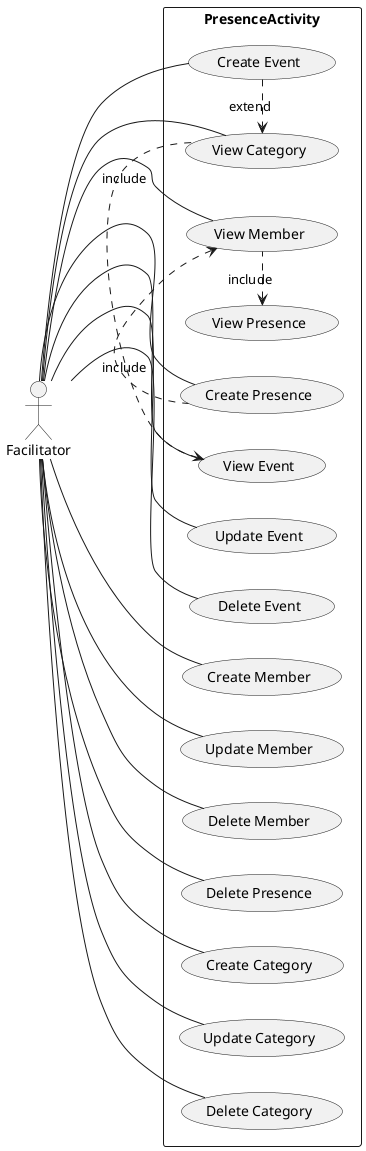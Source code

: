 @startuml
left to right direction
skinparam packageStyle rectangle
actor Facilitator
rectangle PresenceActivity {
    Facilitator -- (Create Event)
    Facilitator -- (Update Event)
    Facilitator -- (Delete Event)
    Facilitator -- (View Event)
    Facilitator -- (View Member)
    Facilitator -- (Create Member)
    Facilitator -- (Update Member)
    Facilitator -- (Delete Member)
    Facilitator -- (Create Presence)
    Facilitator -- (Delete Presence)
    Facilitator -- (Create Category)
    Facilitator -- (Update Category)
    Facilitator -- (View Category)
    Facilitator -- (Delete Category)
    (Create Event) .> (View Category) : extend
    (View Member) <. (Create Presence) : include
    (View Event) <. (View Category) : include
    (View Presence) <. (View Member) : include

}
@enduml